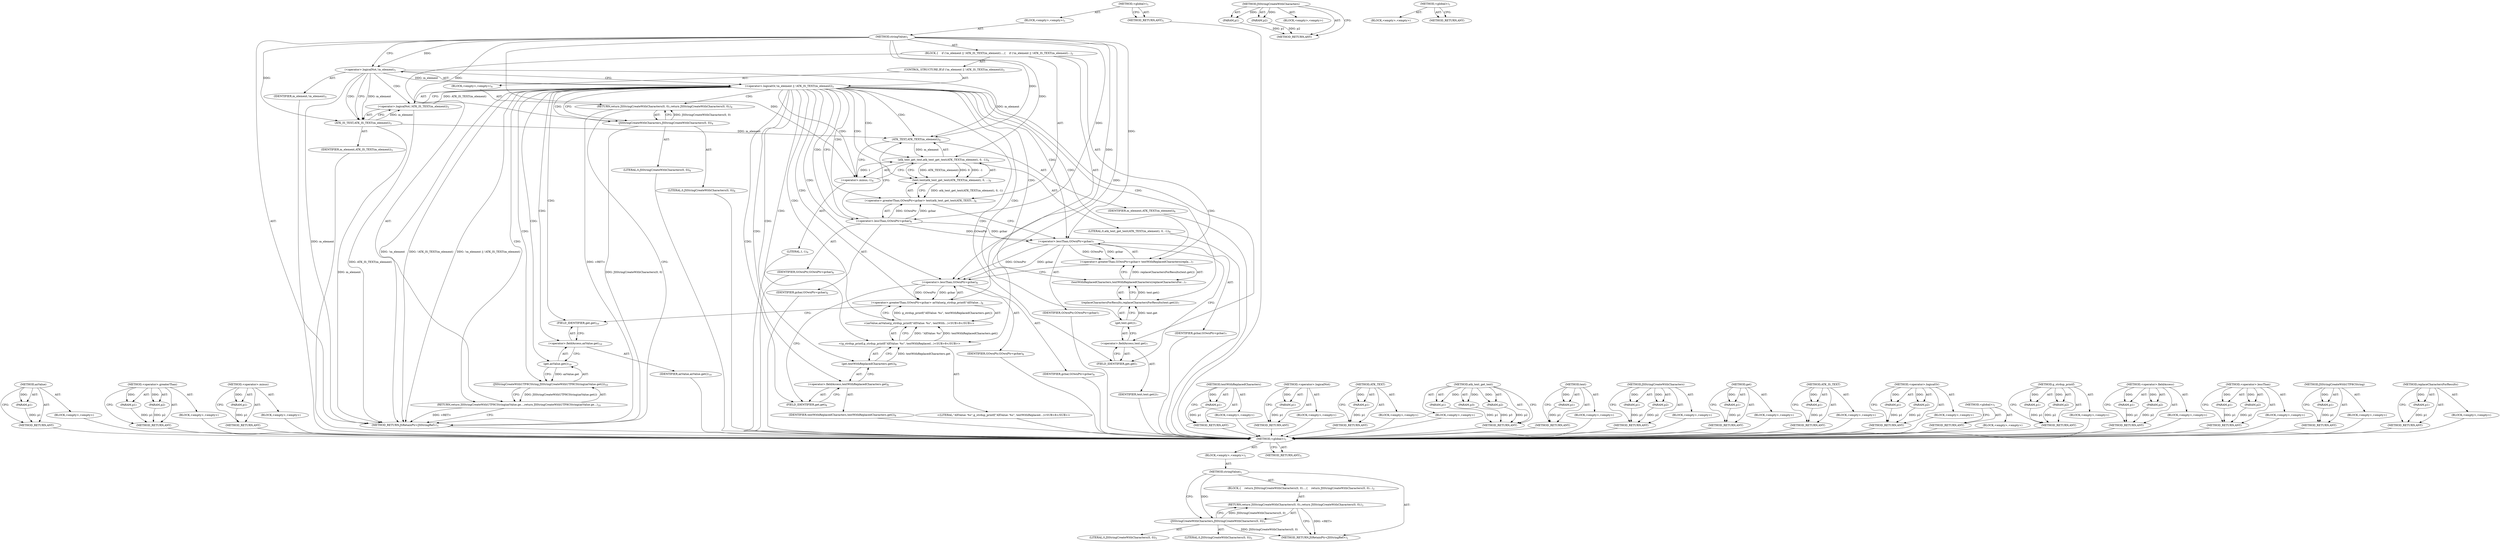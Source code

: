 digraph "replaceCharactersForResults" {
vulnerable_6 [label=<(METHOD,&lt;global&gt;)<SUB>1</SUB>>];
vulnerable_7 [label=<(BLOCK,&lt;empty&gt;,&lt;empty&gt;)<SUB>1</SUB>>];
vulnerable_8 [label=<(METHOD,stringValue)<SUB>1</SUB>>];
vulnerable_9 [label=<(BLOCK,{
    return JSStringCreateWithCharacters(0, 0)...,{
    return JSStringCreateWithCharacters(0, 0)...)<SUB>2</SUB>>];
vulnerable_10 [label=<(RETURN,return JSStringCreateWithCharacters(0, 0);,return JSStringCreateWithCharacters(0, 0);)<SUB>3</SUB>>];
vulnerable_11 [label=<(JSStringCreateWithCharacters,JSStringCreateWithCharacters(0, 0))<SUB>3</SUB>>];
vulnerable_12 [label=<(LITERAL,0,JSStringCreateWithCharacters(0, 0))<SUB>3</SUB>>];
vulnerable_13 [label=<(LITERAL,0,JSStringCreateWithCharacters(0, 0))<SUB>3</SUB>>];
vulnerable_14 [label=<(METHOD_RETURN,JSRetainPtr&lt;JSStringRef&gt;)<SUB>1</SUB>>];
vulnerable_16 [label=<(METHOD_RETURN,ANY)<SUB>1</SUB>>];
vulnerable_33 [label=<(METHOD,JSStringCreateWithCharacters)>];
vulnerable_34 [label=<(PARAM,p1)>];
vulnerable_35 [label=<(PARAM,p2)>];
vulnerable_36 [label=<(BLOCK,&lt;empty&gt;,&lt;empty&gt;)>];
vulnerable_37 [label=<(METHOD_RETURN,ANY)>];
vulnerable_27 [label=<(METHOD,&lt;global&gt;)<SUB>1</SUB>>];
vulnerable_28 [label=<(BLOCK,&lt;empty&gt;,&lt;empty&gt;)>];
vulnerable_29 [label=<(METHOD_RETURN,ANY)>];
fixed_144 [label=<(METHOD,axValue)>];
fixed_145 [label=<(PARAM,p1)>];
fixed_146 [label=<(BLOCK,&lt;empty&gt;,&lt;empty&gt;)>];
fixed_147 [label=<(METHOD_RETURN,ANY)>];
fixed_99 [label=<(METHOD,&lt;operator&gt;.greaterThan)>];
fixed_100 [label=<(PARAM,p1)>];
fixed_101 [label=<(PARAM,p2)>];
fixed_102 [label=<(BLOCK,&lt;empty&gt;,&lt;empty&gt;)>];
fixed_103 [label=<(METHOD_RETURN,ANY)>];
fixed_123 [label=<(METHOD,&lt;operator&gt;.minus)>];
fixed_124 [label=<(PARAM,p1)>];
fixed_125 [label=<(BLOCK,&lt;empty&gt;,&lt;empty&gt;)>];
fixed_126 [label=<(METHOD_RETURN,ANY)>];
fixed_6 [label=<(METHOD,&lt;global&gt;)<SUB>1</SUB>>];
fixed_7 [label=<(BLOCK,&lt;empty&gt;,&lt;empty&gt;)<SUB>1</SUB>>];
fixed_8 [label=<(METHOD,stringValue)<SUB>1</SUB>>];
fixed_9 [label=<(BLOCK,{
    if (!m_element || !ATK_IS_TEXT(m_element)...,{
    if (!m_element || !ATK_IS_TEXT(m_element)...)<SUB>2</SUB>>];
fixed_10 [label=<(CONTROL_STRUCTURE,IF,if (!m_element || !ATK_IS_TEXT(m_element)))<SUB>3</SUB>>];
fixed_11 [label=<(&lt;operator&gt;.logicalOr,!m_element || !ATK_IS_TEXT(m_element))<SUB>3</SUB>>];
fixed_12 [label=<(&lt;operator&gt;.logicalNot,!m_element)<SUB>3</SUB>>];
fixed_13 [label=<(IDENTIFIER,m_element,!m_element)<SUB>3</SUB>>];
fixed_14 [label=<(&lt;operator&gt;.logicalNot,!ATK_IS_TEXT(m_element))<SUB>3</SUB>>];
fixed_15 [label=<(ATK_IS_TEXT,ATK_IS_TEXT(m_element))<SUB>3</SUB>>];
fixed_16 [label=<(IDENTIFIER,m_element,ATK_IS_TEXT(m_element))<SUB>3</SUB>>];
fixed_17 [label=<(BLOCK,&lt;empty&gt;,&lt;empty&gt;)<SUB>4</SUB>>];
fixed_18 [label=<(RETURN,return JSStringCreateWithCharacters(0, 0);,return JSStringCreateWithCharacters(0, 0);)<SUB>4</SUB>>];
fixed_19 [label=<(JSStringCreateWithCharacters,JSStringCreateWithCharacters(0, 0))<SUB>4</SUB>>];
fixed_20 [label=<(LITERAL,0,JSStringCreateWithCharacters(0, 0))<SUB>4</SUB>>];
fixed_21 [label=<(LITERAL,0,JSStringCreateWithCharacters(0, 0))<SUB>4</SUB>>];
fixed_22 [label=<(&lt;operator&gt;.greaterThan,GOwnPtr&lt;gchar&gt; text(atk_text_get_text(ATK_TEXT(...)<SUB>6</SUB>>];
fixed_23 [label=<(&lt;operator&gt;.lessThan,GOwnPtr&lt;gchar)<SUB>6</SUB>>];
fixed_24 [label=<(IDENTIFIER,GOwnPtr,GOwnPtr&lt;gchar)<SUB>6</SUB>>];
fixed_25 [label=<(IDENTIFIER,gchar,GOwnPtr&lt;gchar)<SUB>6</SUB>>];
fixed_26 [label=<(text,text(atk_text_get_text(ATK_TEXT(m_element), 0, ...)<SUB>6</SUB>>];
fixed_27 [label=<(atk_text_get_text,atk_text_get_text(ATK_TEXT(m_element), 0, -1))<SUB>6</SUB>>];
fixed_28 [label=<(ATK_TEXT,ATK_TEXT(m_element))<SUB>6</SUB>>];
fixed_29 [label=<(IDENTIFIER,m_element,ATK_TEXT(m_element))<SUB>6</SUB>>];
fixed_30 [label=<(LITERAL,0,atk_text_get_text(ATK_TEXT(m_element), 0, -1))<SUB>6</SUB>>];
fixed_31 [label=<(&lt;operator&gt;.minus,-1)<SUB>6</SUB>>];
fixed_32 [label=<(LITERAL,1,-1)<SUB>6</SUB>>];
fixed_33 [label=<(&lt;operator&gt;.greaterThan,GOwnPtr&lt;gchar&gt; textWithReplacedCharacters(repla...)<SUB>7</SUB>>];
fixed_34 [label=<(&lt;operator&gt;.lessThan,GOwnPtr&lt;gchar)<SUB>7</SUB>>];
fixed_35 [label=<(IDENTIFIER,GOwnPtr,GOwnPtr&lt;gchar)<SUB>7</SUB>>];
fixed_36 [label=<(IDENTIFIER,gchar,GOwnPtr&lt;gchar)<SUB>7</SUB>>];
fixed_37 [label=<(textWithReplacedCharacters,textWithReplacedCharacters(replaceCharactersFor...)<SUB>7</SUB>>];
fixed_38 [label=<(replaceCharactersForResults,replaceCharactersForResults(text.get()))<SUB>7</SUB>>];
fixed_39 [label=<(get,text.get())<SUB>7</SUB>>];
fixed_40 [label=<(&lt;operator&gt;.fieldAccess,text.get)<SUB>7</SUB>>];
fixed_41 [label=<(IDENTIFIER,text,text.get())<SUB>7</SUB>>];
fixed_42 [label=<(FIELD_IDENTIFIER,get,get)<SUB>7</SUB>>];
fixed_43 [label=<(&lt;operator&gt;.greaterThan,GOwnPtr&lt;gchar&gt; axValue(g_strdup_printf(&quot;AXValue...)<SUB>8</SUB>>];
fixed_44 [label=<(&lt;operator&gt;.lessThan,GOwnPtr&lt;gchar)<SUB>8</SUB>>];
fixed_45 [label=<(IDENTIFIER,GOwnPtr,GOwnPtr&lt;gchar)<SUB>8</SUB>>];
fixed_46 [label=<(IDENTIFIER,gchar,GOwnPtr&lt;gchar)<SUB>8</SUB>>];
fixed_47 [label="<(axValue,axValue(g_strdup_printf(&quot;AXValue: %s&quot;, textWith...)<SUB>8</SUB>>"];
fixed_48 [label="<(g_strdup_printf,g_strdup_printf(&quot;AXValue: %s&quot;, textWithReplaced...)<SUB>8</SUB>>"];
fixed_49 [label="<(LITERAL,&quot;AXValue: %s&quot;,g_strdup_printf(&quot;AXValue: %s&quot;, textWithReplaced...)<SUB>8</SUB>>"];
fixed_50 [label=<(get,textWithReplacedCharacters.get())<SUB>8</SUB>>];
fixed_51 [label=<(&lt;operator&gt;.fieldAccess,textWithReplacedCharacters.get)<SUB>8</SUB>>];
fixed_52 [label=<(IDENTIFIER,textWithReplacedCharacters,textWithReplacedCharacters.get())<SUB>8</SUB>>];
fixed_53 [label=<(FIELD_IDENTIFIER,get,get)<SUB>8</SUB>>];
fixed_54 [label=<(RETURN,return JSStringCreateWithUTF8CString(axValue.ge...,return JSStringCreateWithUTF8CString(axValue.ge...)<SUB>10</SUB>>];
fixed_55 [label=<(JSStringCreateWithUTF8CString,JSStringCreateWithUTF8CString(axValue.get()))<SUB>10</SUB>>];
fixed_56 [label=<(get,axValue.get())<SUB>10</SUB>>];
fixed_57 [label=<(&lt;operator&gt;.fieldAccess,axValue.get)<SUB>10</SUB>>];
fixed_58 [label=<(IDENTIFIER,axValue,axValue.get())<SUB>10</SUB>>];
fixed_59 [label=<(FIELD_IDENTIFIER,get,get)<SUB>10</SUB>>];
fixed_60 [label=<(METHOD_RETURN,JSRetainPtr&lt;JSStringRef&gt;)<SUB>1</SUB>>];
fixed_62 [label=<(METHOD_RETURN,ANY)<SUB>1</SUB>>];
fixed_127 [label=<(METHOD,textWithReplacedCharacters)>];
fixed_128 [label=<(PARAM,p1)>];
fixed_129 [label=<(BLOCK,&lt;empty&gt;,&lt;empty&gt;)>];
fixed_130 [label=<(METHOD_RETURN,ANY)>];
fixed_86 [label=<(METHOD,&lt;operator&gt;.logicalNot)>];
fixed_87 [label=<(PARAM,p1)>];
fixed_88 [label=<(BLOCK,&lt;empty&gt;,&lt;empty&gt;)>];
fixed_89 [label=<(METHOD_RETURN,ANY)>];
fixed_119 [label=<(METHOD,ATK_TEXT)>];
fixed_120 [label=<(PARAM,p1)>];
fixed_121 [label=<(BLOCK,&lt;empty&gt;,&lt;empty&gt;)>];
fixed_122 [label=<(METHOD_RETURN,ANY)>];
fixed_113 [label=<(METHOD,atk_text_get_text)>];
fixed_114 [label=<(PARAM,p1)>];
fixed_115 [label=<(PARAM,p2)>];
fixed_116 [label=<(PARAM,p3)>];
fixed_117 [label=<(BLOCK,&lt;empty&gt;,&lt;empty&gt;)>];
fixed_118 [label=<(METHOD_RETURN,ANY)>];
fixed_109 [label=<(METHOD,text)>];
fixed_110 [label=<(PARAM,p1)>];
fixed_111 [label=<(BLOCK,&lt;empty&gt;,&lt;empty&gt;)>];
fixed_112 [label=<(METHOD_RETURN,ANY)>];
fixed_94 [label=<(METHOD,JSStringCreateWithCharacters)>];
fixed_95 [label=<(PARAM,p1)>];
fixed_96 [label=<(PARAM,p2)>];
fixed_97 [label=<(BLOCK,&lt;empty&gt;,&lt;empty&gt;)>];
fixed_98 [label=<(METHOD_RETURN,ANY)>];
fixed_135 [label=<(METHOD,get)>];
fixed_136 [label=<(PARAM,p1)>];
fixed_137 [label=<(BLOCK,&lt;empty&gt;,&lt;empty&gt;)>];
fixed_138 [label=<(METHOD_RETURN,ANY)>];
fixed_90 [label=<(METHOD,ATK_IS_TEXT)>];
fixed_91 [label=<(PARAM,p1)>];
fixed_92 [label=<(BLOCK,&lt;empty&gt;,&lt;empty&gt;)>];
fixed_93 [label=<(METHOD_RETURN,ANY)>];
fixed_81 [label=<(METHOD,&lt;operator&gt;.logicalOr)>];
fixed_82 [label=<(PARAM,p1)>];
fixed_83 [label=<(PARAM,p2)>];
fixed_84 [label=<(BLOCK,&lt;empty&gt;,&lt;empty&gt;)>];
fixed_85 [label=<(METHOD_RETURN,ANY)>];
fixed_75 [label=<(METHOD,&lt;global&gt;)<SUB>1</SUB>>];
fixed_76 [label=<(BLOCK,&lt;empty&gt;,&lt;empty&gt;)>];
fixed_77 [label=<(METHOD_RETURN,ANY)>];
fixed_148 [label=<(METHOD,g_strdup_printf)>];
fixed_149 [label=<(PARAM,p1)>];
fixed_150 [label=<(PARAM,p2)>];
fixed_151 [label=<(BLOCK,&lt;empty&gt;,&lt;empty&gt;)>];
fixed_152 [label=<(METHOD_RETURN,ANY)>];
fixed_139 [label=<(METHOD,&lt;operator&gt;.fieldAccess)>];
fixed_140 [label=<(PARAM,p1)>];
fixed_141 [label=<(PARAM,p2)>];
fixed_142 [label=<(BLOCK,&lt;empty&gt;,&lt;empty&gt;)>];
fixed_143 [label=<(METHOD_RETURN,ANY)>];
fixed_104 [label=<(METHOD,&lt;operator&gt;.lessThan)>];
fixed_105 [label=<(PARAM,p1)>];
fixed_106 [label=<(PARAM,p2)>];
fixed_107 [label=<(BLOCK,&lt;empty&gt;,&lt;empty&gt;)>];
fixed_108 [label=<(METHOD_RETURN,ANY)>];
fixed_153 [label=<(METHOD,JSStringCreateWithUTF8CString)>];
fixed_154 [label=<(PARAM,p1)>];
fixed_155 [label=<(BLOCK,&lt;empty&gt;,&lt;empty&gt;)>];
fixed_156 [label=<(METHOD_RETURN,ANY)>];
fixed_131 [label=<(METHOD,replaceCharactersForResults)>];
fixed_132 [label=<(PARAM,p1)>];
fixed_133 [label=<(BLOCK,&lt;empty&gt;,&lt;empty&gt;)>];
fixed_134 [label=<(METHOD_RETURN,ANY)>];
vulnerable_6 -> vulnerable_7  [key=0, label="AST: "];
vulnerable_6 -> vulnerable_16  [key=0, label="AST: "];
vulnerable_6 -> vulnerable_16  [key=1, label="CFG: "];
vulnerable_7 -> vulnerable_8  [key=0, label="AST: "];
vulnerable_8 -> vulnerable_9  [key=0, label="AST: "];
vulnerable_8 -> vulnerable_14  [key=0, label="AST: "];
vulnerable_8 -> vulnerable_11  [key=0, label="CFG: "];
vulnerable_8 -> vulnerable_11  [key=1, label="DDG: "];
vulnerable_9 -> vulnerable_10  [key=0, label="AST: "];
vulnerable_10 -> vulnerable_11  [key=0, label="AST: "];
vulnerable_10 -> vulnerable_14  [key=0, label="CFG: "];
vulnerable_10 -> vulnerable_14  [key=1, label="DDG: &lt;RET&gt;"];
vulnerable_11 -> vulnerable_12  [key=0, label="AST: "];
vulnerable_11 -> vulnerable_13  [key=0, label="AST: "];
vulnerable_11 -> vulnerable_10  [key=0, label="CFG: "];
vulnerable_11 -> vulnerable_10  [key=1, label="DDG: JSStringCreateWithCharacters(0, 0)"];
vulnerable_11 -> vulnerable_14  [key=0, label="DDG: JSStringCreateWithCharacters(0, 0)"];
vulnerable_33 -> vulnerable_34  [key=0, label="AST: "];
vulnerable_33 -> vulnerable_34  [key=1, label="DDG: "];
vulnerable_33 -> vulnerable_36  [key=0, label="AST: "];
vulnerable_33 -> vulnerable_35  [key=0, label="AST: "];
vulnerable_33 -> vulnerable_35  [key=1, label="DDG: "];
vulnerable_33 -> vulnerable_37  [key=0, label="AST: "];
vulnerable_33 -> vulnerable_37  [key=1, label="CFG: "];
vulnerable_34 -> vulnerable_37  [key=0, label="DDG: p1"];
vulnerable_35 -> vulnerable_37  [key=0, label="DDG: p2"];
vulnerable_27 -> vulnerable_28  [key=0, label="AST: "];
vulnerable_27 -> vulnerable_29  [key=0, label="AST: "];
vulnerable_27 -> vulnerable_29  [key=1, label="CFG: "];
fixed_144 -> fixed_145  [key=0, label="AST: "];
fixed_144 -> fixed_145  [key=1, label="DDG: "];
fixed_144 -> fixed_146  [key=0, label="AST: "];
fixed_144 -> fixed_147  [key=0, label="AST: "];
fixed_144 -> fixed_147  [key=1, label="CFG: "];
fixed_145 -> fixed_147  [key=0, label="DDG: p1"];
fixed_146 -> vulnerable_6  [key=0];
fixed_147 -> vulnerable_6  [key=0];
fixed_99 -> fixed_100  [key=0, label="AST: "];
fixed_99 -> fixed_100  [key=1, label="DDG: "];
fixed_99 -> fixed_102  [key=0, label="AST: "];
fixed_99 -> fixed_101  [key=0, label="AST: "];
fixed_99 -> fixed_101  [key=1, label="DDG: "];
fixed_99 -> fixed_103  [key=0, label="AST: "];
fixed_99 -> fixed_103  [key=1, label="CFG: "];
fixed_100 -> fixed_103  [key=0, label="DDG: p1"];
fixed_101 -> fixed_103  [key=0, label="DDG: p2"];
fixed_102 -> vulnerable_6  [key=0];
fixed_103 -> vulnerable_6  [key=0];
fixed_123 -> fixed_124  [key=0, label="AST: "];
fixed_123 -> fixed_124  [key=1, label="DDG: "];
fixed_123 -> fixed_125  [key=0, label="AST: "];
fixed_123 -> fixed_126  [key=0, label="AST: "];
fixed_123 -> fixed_126  [key=1, label="CFG: "];
fixed_124 -> fixed_126  [key=0, label="DDG: p1"];
fixed_125 -> vulnerable_6  [key=0];
fixed_126 -> vulnerable_6  [key=0];
fixed_6 -> fixed_7  [key=0, label="AST: "];
fixed_6 -> fixed_62  [key=0, label="AST: "];
fixed_6 -> fixed_62  [key=1, label="CFG: "];
fixed_7 -> fixed_8  [key=0, label="AST: "];
fixed_8 -> fixed_9  [key=0, label="AST: "];
fixed_8 -> fixed_60  [key=0, label="AST: "];
fixed_8 -> fixed_12  [key=0, label="CFG: "];
fixed_8 -> fixed_12  [key=1, label="DDG: "];
fixed_8 -> fixed_23  [key=0, label="DDG: "];
fixed_8 -> fixed_34  [key=0, label="DDG: "];
fixed_8 -> fixed_44  [key=0, label="DDG: "];
fixed_8 -> fixed_27  [key=0, label="DDG: "];
fixed_8 -> fixed_48  [key=0, label="DDG: "];
fixed_8 -> fixed_15  [key=0, label="DDG: "];
fixed_8 -> fixed_19  [key=0, label="DDG: "];
fixed_8 -> fixed_28  [key=0, label="DDG: "];
fixed_8 -> fixed_31  [key=0, label="DDG: "];
fixed_9 -> fixed_10  [key=0, label="AST: "];
fixed_9 -> fixed_22  [key=0, label="AST: "];
fixed_9 -> fixed_33  [key=0, label="AST: "];
fixed_9 -> fixed_43  [key=0, label="AST: "];
fixed_9 -> fixed_54  [key=0, label="AST: "];
fixed_10 -> fixed_11  [key=0, label="AST: "];
fixed_10 -> fixed_17  [key=0, label="AST: "];
fixed_11 -> fixed_12  [key=0, label="AST: "];
fixed_11 -> fixed_14  [key=0, label="AST: "];
fixed_11 -> fixed_19  [key=0, label="CFG: "];
fixed_11 -> fixed_19  [key=1, label="CDG: "];
fixed_11 -> fixed_23  [key=0, label="CFG: "];
fixed_11 -> fixed_23  [key=1, label="CDG: "];
fixed_11 -> fixed_60  [key=0, label="DDG: !m_element"];
fixed_11 -> fixed_60  [key=1, label="DDG: !ATK_IS_TEXT(m_element)"];
fixed_11 -> fixed_60  [key=2, label="DDG: !m_element || !ATK_IS_TEXT(m_element)"];
fixed_11 -> fixed_47  [key=0, label="CDG: "];
fixed_11 -> fixed_34  [key=0, label="CDG: "];
fixed_11 -> fixed_48  [key=0, label="CDG: "];
fixed_11 -> fixed_33  [key=0, label="CDG: "];
fixed_11 -> fixed_26  [key=0, label="CDG: "];
fixed_11 -> fixed_42  [key=0, label="CDG: "];
fixed_11 -> fixed_51  [key=0, label="CDG: "];
fixed_11 -> fixed_57  [key=0, label="CDG: "];
fixed_11 -> fixed_28  [key=0, label="CDG: "];
fixed_11 -> fixed_37  [key=0, label="CDG: "];
fixed_11 -> fixed_53  [key=0, label="CDG: "];
fixed_11 -> fixed_38  [key=0, label="CDG: "];
fixed_11 -> fixed_56  [key=0, label="CDG: "];
fixed_11 -> fixed_22  [key=0, label="CDG: "];
fixed_11 -> fixed_27  [key=0, label="CDG: "];
fixed_11 -> fixed_40  [key=0, label="CDG: "];
fixed_11 -> fixed_18  [key=0, label="CDG: "];
fixed_11 -> fixed_50  [key=0, label="CDG: "];
fixed_11 -> fixed_59  [key=0, label="CDG: "];
fixed_11 -> fixed_44  [key=0, label="CDG: "];
fixed_11 -> fixed_55  [key=0, label="CDG: "];
fixed_11 -> fixed_54  [key=0, label="CDG: "];
fixed_11 -> fixed_39  [key=0, label="CDG: "];
fixed_11 -> fixed_31  [key=0, label="CDG: "];
fixed_11 -> fixed_43  [key=0, label="CDG: "];
fixed_12 -> fixed_13  [key=0, label="AST: "];
fixed_12 -> fixed_11  [key=0, label="CFG: "];
fixed_12 -> fixed_11  [key=1, label="DDG: m_element"];
fixed_12 -> fixed_15  [key=0, label="CFG: "];
fixed_12 -> fixed_15  [key=1, label="DDG: m_element"];
fixed_12 -> fixed_15  [key=2, label="CDG: "];
fixed_12 -> fixed_60  [key=0, label="DDG: m_element"];
fixed_12 -> fixed_28  [key=0, label="DDG: m_element"];
fixed_12 -> fixed_14  [key=0, label="CDG: "];
fixed_13 -> vulnerable_6  [key=0];
fixed_14 -> fixed_15  [key=0, label="AST: "];
fixed_14 -> fixed_11  [key=0, label="CFG: "];
fixed_14 -> fixed_11  [key=1, label="DDG: ATK_IS_TEXT(m_element)"];
fixed_14 -> fixed_60  [key=0, label="DDG: ATK_IS_TEXT(m_element)"];
fixed_15 -> fixed_16  [key=0, label="AST: "];
fixed_15 -> fixed_14  [key=0, label="CFG: "];
fixed_15 -> fixed_14  [key=1, label="DDG: m_element"];
fixed_15 -> fixed_60  [key=0, label="DDG: m_element"];
fixed_15 -> fixed_28  [key=0, label="DDG: m_element"];
fixed_16 -> vulnerable_6  [key=0];
fixed_17 -> fixed_18  [key=0, label="AST: "];
fixed_18 -> fixed_19  [key=0, label="AST: "];
fixed_18 -> fixed_60  [key=0, label="CFG: "];
fixed_18 -> fixed_60  [key=1, label="DDG: &lt;RET&gt;"];
fixed_19 -> fixed_20  [key=0, label="AST: "];
fixed_19 -> fixed_21  [key=0, label="AST: "];
fixed_19 -> fixed_18  [key=0, label="CFG: "];
fixed_19 -> fixed_18  [key=1, label="DDG: JSStringCreateWithCharacters(0, 0)"];
fixed_19 -> fixed_60  [key=0, label="DDG: JSStringCreateWithCharacters(0, 0)"];
fixed_20 -> vulnerable_6  [key=0];
fixed_21 -> vulnerable_6  [key=0];
fixed_22 -> fixed_23  [key=0, label="AST: "];
fixed_22 -> fixed_26  [key=0, label="AST: "];
fixed_22 -> fixed_34  [key=0, label="CFG: "];
fixed_23 -> fixed_24  [key=0, label="AST: "];
fixed_23 -> fixed_25  [key=0, label="AST: "];
fixed_23 -> fixed_28  [key=0, label="CFG: "];
fixed_23 -> fixed_22  [key=0, label="DDG: GOwnPtr"];
fixed_23 -> fixed_22  [key=1, label="DDG: gchar"];
fixed_23 -> fixed_34  [key=0, label="DDG: GOwnPtr"];
fixed_23 -> fixed_34  [key=1, label="DDG: gchar"];
fixed_24 -> vulnerable_6  [key=0];
fixed_25 -> vulnerable_6  [key=0];
fixed_26 -> fixed_27  [key=0, label="AST: "];
fixed_26 -> fixed_22  [key=0, label="CFG: "];
fixed_26 -> fixed_22  [key=1, label="DDG: atk_text_get_text(ATK_TEXT(m_element), 0, -1)"];
fixed_27 -> fixed_28  [key=0, label="AST: "];
fixed_27 -> fixed_30  [key=0, label="AST: "];
fixed_27 -> fixed_31  [key=0, label="AST: "];
fixed_27 -> fixed_26  [key=0, label="CFG: "];
fixed_27 -> fixed_26  [key=1, label="DDG: ATK_TEXT(m_element)"];
fixed_27 -> fixed_26  [key=2, label="DDG: 0"];
fixed_27 -> fixed_26  [key=3, label="DDG: -1"];
fixed_28 -> fixed_29  [key=0, label="AST: "];
fixed_28 -> fixed_31  [key=0, label="CFG: "];
fixed_28 -> fixed_27  [key=0, label="DDG: m_element"];
fixed_29 -> vulnerable_6  [key=0];
fixed_30 -> vulnerable_6  [key=0];
fixed_31 -> fixed_32  [key=0, label="AST: "];
fixed_31 -> fixed_27  [key=0, label="CFG: "];
fixed_31 -> fixed_27  [key=1, label="DDG: 1"];
fixed_32 -> vulnerable_6  [key=0];
fixed_33 -> fixed_34  [key=0, label="AST: "];
fixed_33 -> fixed_37  [key=0, label="AST: "];
fixed_33 -> fixed_44  [key=0, label="CFG: "];
fixed_34 -> fixed_35  [key=0, label="AST: "];
fixed_34 -> fixed_36  [key=0, label="AST: "];
fixed_34 -> fixed_42  [key=0, label="CFG: "];
fixed_34 -> fixed_33  [key=0, label="DDG: GOwnPtr"];
fixed_34 -> fixed_33  [key=1, label="DDG: gchar"];
fixed_34 -> fixed_44  [key=0, label="DDG: GOwnPtr"];
fixed_34 -> fixed_44  [key=1, label="DDG: gchar"];
fixed_35 -> vulnerable_6  [key=0];
fixed_36 -> vulnerable_6  [key=0];
fixed_37 -> fixed_38  [key=0, label="AST: "];
fixed_37 -> fixed_33  [key=0, label="CFG: "];
fixed_37 -> fixed_33  [key=1, label="DDG: replaceCharactersForResults(text.get())"];
fixed_38 -> fixed_39  [key=0, label="AST: "];
fixed_38 -> fixed_37  [key=0, label="CFG: "];
fixed_38 -> fixed_37  [key=1, label="DDG: text.get()"];
fixed_39 -> fixed_40  [key=0, label="AST: "];
fixed_39 -> fixed_38  [key=0, label="CFG: "];
fixed_39 -> fixed_38  [key=1, label="DDG: text.get"];
fixed_40 -> fixed_41  [key=0, label="AST: "];
fixed_40 -> fixed_42  [key=0, label="AST: "];
fixed_40 -> fixed_39  [key=0, label="CFG: "];
fixed_41 -> vulnerable_6  [key=0];
fixed_42 -> fixed_40  [key=0, label="CFG: "];
fixed_43 -> fixed_44  [key=0, label="AST: "];
fixed_43 -> fixed_47  [key=0, label="AST: "];
fixed_43 -> fixed_59  [key=0, label="CFG: "];
fixed_44 -> fixed_45  [key=0, label="AST: "];
fixed_44 -> fixed_46  [key=0, label="AST: "];
fixed_44 -> fixed_53  [key=0, label="CFG: "];
fixed_44 -> fixed_43  [key=0, label="DDG: GOwnPtr"];
fixed_44 -> fixed_43  [key=1, label="DDG: gchar"];
fixed_45 -> vulnerable_6  [key=0];
fixed_46 -> vulnerable_6  [key=0];
fixed_47 -> fixed_48  [key=0, label="AST: "];
fixed_47 -> fixed_43  [key=0, label="CFG: "];
fixed_47 -> fixed_43  [key=1, label="DDG: g_strdup_printf(&quot;AXValue: %s&quot;, textWithReplacedCharacters.get())"];
fixed_48 -> fixed_49  [key=0, label="AST: "];
fixed_48 -> fixed_50  [key=0, label="AST: "];
fixed_48 -> fixed_47  [key=0, label="CFG: "];
fixed_48 -> fixed_47  [key=1, label="DDG: &quot;AXValue: %s&quot;"];
fixed_48 -> fixed_47  [key=2, label="DDG: textWithReplacedCharacters.get()"];
fixed_49 -> vulnerable_6  [key=0];
fixed_50 -> fixed_51  [key=0, label="AST: "];
fixed_50 -> fixed_48  [key=0, label="CFG: "];
fixed_50 -> fixed_48  [key=1, label="DDG: textWithReplacedCharacters.get"];
fixed_51 -> fixed_52  [key=0, label="AST: "];
fixed_51 -> fixed_53  [key=0, label="AST: "];
fixed_51 -> fixed_50  [key=0, label="CFG: "];
fixed_52 -> vulnerable_6  [key=0];
fixed_53 -> fixed_51  [key=0, label="CFG: "];
fixed_54 -> fixed_55  [key=0, label="AST: "];
fixed_54 -> fixed_60  [key=0, label="CFG: "];
fixed_54 -> fixed_60  [key=1, label="DDG: &lt;RET&gt;"];
fixed_55 -> fixed_56  [key=0, label="AST: "];
fixed_55 -> fixed_54  [key=0, label="CFG: "];
fixed_55 -> fixed_54  [key=1, label="DDG: JSStringCreateWithUTF8CString(axValue.get())"];
fixed_56 -> fixed_57  [key=0, label="AST: "];
fixed_56 -> fixed_55  [key=0, label="CFG: "];
fixed_56 -> fixed_55  [key=1, label="DDG: axValue.get"];
fixed_57 -> fixed_58  [key=0, label="AST: "];
fixed_57 -> fixed_59  [key=0, label="AST: "];
fixed_57 -> fixed_56  [key=0, label="CFG: "];
fixed_58 -> vulnerable_6  [key=0];
fixed_59 -> fixed_57  [key=0, label="CFG: "];
fixed_60 -> vulnerable_6  [key=0];
fixed_62 -> vulnerable_6  [key=0];
fixed_127 -> fixed_128  [key=0, label="AST: "];
fixed_127 -> fixed_128  [key=1, label="DDG: "];
fixed_127 -> fixed_129  [key=0, label="AST: "];
fixed_127 -> fixed_130  [key=0, label="AST: "];
fixed_127 -> fixed_130  [key=1, label="CFG: "];
fixed_128 -> fixed_130  [key=0, label="DDG: p1"];
fixed_129 -> vulnerable_6  [key=0];
fixed_130 -> vulnerable_6  [key=0];
fixed_86 -> fixed_87  [key=0, label="AST: "];
fixed_86 -> fixed_87  [key=1, label="DDG: "];
fixed_86 -> fixed_88  [key=0, label="AST: "];
fixed_86 -> fixed_89  [key=0, label="AST: "];
fixed_86 -> fixed_89  [key=1, label="CFG: "];
fixed_87 -> fixed_89  [key=0, label="DDG: p1"];
fixed_88 -> vulnerable_6  [key=0];
fixed_89 -> vulnerable_6  [key=0];
fixed_119 -> fixed_120  [key=0, label="AST: "];
fixed_119 -> fixed_120  [key=1, label="DDG: "];
fixed_119 -> fixed_121  [key=0, label="AST: "];
fixed_119 -> fixed_122  [key=0, label="AST: "];
fixed_119 -> fixed_122  [key=1, label="CFG: "];
fixed_120 -> fixed_122  [key=0, label="DDG: p1"];
fixed_121 -> vulnerable_6  [key=0];
fixed_122 -> vulnerable_6  [key=0];
fixed_113 -> fixed_114  [key=0, label="AST: "];
fixed_113 -> fixed_114  [key=1, label="DDG: "];
fixed_113 -> fixed_117  [key=0, label="AST: "];
fixed_113 -> fixed_115  [key=0, label="AST: "];
fixed_113 -> fixed_115  [key=1, label="DDG: "];
fixed_113 -> fixed_118  [key=0, label="AST: "];
fixed_113 -> fixed_118  [key=1, label="CFG: "];
fixed_113 -> fixed_116  [key=0, label="AST: "];
fixed_113 -> fixed_116  [key=1, label="DDG: "];
fixed_114 -> fixed_118  [key=0, label="DDG: p1"];
fixed_115 -> fixed_118  [key=0, label="DDG: p2"];
fixed_116 -> fixed_118  [key=0, label="DDG: p3"];
fixed_117 -> vulnerable_6  [key=0];
fixed_118 -> vulnerable_6  [key=0];
fixed_109 -> fixed_110  [key=0, label="AST: "];
fixed_109 -> fixed_110  [key=1, label="DDG: "];
fixed_109 -> fixed_111  [key=0, label="AST: "];
fixed_109 -> fixed_112  [key=0, label="AST: "];
fixed_109 -> fixed_112  [key=1, label="CFG: "];
fixed_110 -> fixed_112  [key=0, label="DDG: p1"];
fixed_111 -> vulnerable_6  [key=0];
fixed_112 -> vulnerable_6  [key=0];
fixed_94 -> fixed_95  [key=0, label="AST: "];
fixed_94 -> fixed_95  [key=1, label="DDG: "];
fixed_94 -> fixed_97  [key=0, label="AST: "];
fixed_94 -> fixed_96  [key=0, label="AST: "];
fixed_94 -> fixed_96  [key=1, label="DDG: "];
fixed_94 -> fixed_98  [key=0, label="AST: "];
fixed_94 -> fixed_98  [key=1, label="CFG: "];
fixed_95 -> fixed_98  [key=0, label="DDG: p1"];
fixed_96 -> fixed_98  [key=0, label="DDG: p2"];
fixed_97 -> vulnerable_6  [key=0];
fixed_98 -> vulnerable_6  [key=0];
fixed_135 -> fixed_136  [key=0, label="AST: "];
fixed_135 -> fixed_136  [key=1, label="DDG: "];
fixed_135 -> fixed_137  [key=0, label="AST: "];
fixed_135 -> fixed_138  [key=0, label="AST: "];
fixed_135 -> fixed_138  [key=1, label="CFG: "];
fixed_136 -> fixed_138  [key=0, label="DDG: p1"];
fixed_137 -> vulnerable_6  [key=0];
fixed_138 -> vulnerable_6  [key=0];
fixed_90 -> fixed_91  [key=0, label="AST: "];
fixed_90 -> fixed_91  [key=1, label="DDG: "];
fixed_90 -> fixed_92  [key=0, label="AST: "];
fixed_90 -> fixed_93  [key=0, label="AST: "];
fixed_90 -> fixed_93  [key=1, label="CFG: "];
fixed_91 -> fixed_93  [key=0, label="DDG: p1"];
fixed_92 -> vulnerable_6  [key=0];
fixed_93 -> vulnerable_6  [key=0];
fixed_81 -> fixed_82  [key=0, label="AST: "];
fixed_81 -> fixed_82  [key=1, label="DDG: "];
fixed_81 -> fixed_84  [key=0, label="AST: "];
fixed_81 -> fixed_83  [key=0, label="AST: "];
fixed_81 -> fixed_83  [key=1, label="DDG: "];
fixed_81 -> fixed_85  [key=0, label="AST: "];
fixed_81 -> fixed_85  [key=1, label="CFG: "];
fixed_82 -> fixed_85  [key=0, label="DDG: p1"];
fixed_83 -> fixed_85  [key=0, label="DDG: p2"];
fixed_84 -> vulnerable_6  [key=0];
fixed_85 -> vulnerable_6  [key=0];
fixed_75 -> fixed_76  [key=0, label="AST: "];
fixed_75 -> fixed_77  [key=0, label="AST: "];
fixed_75 -> fixed_77  [key=1, label="CFG: "];
fixed_76 -> vulnerable_6  [key=0];
fixed_77 -> vulnerable_6  [key=0];
fixed_148 -> fixed_149  [key=0, label="AST: "];
fixed_148 -> fixed_149  [key=1, label="DDG: "];
fixed_148 -> fixed_151  [key=0, label="AST: "];
fixed_148 -> fixed_150  [key=0, label="AST: "];
fixed_148 -> fixed_150  [key=1, label="DDG: "];
fixed_148 -> fixed_152  [key=0, label="AST: "];
fixed_148 -> fixed_152  [key=1, label="CFG: "];
fixed_149 -> fixed_152  [key=0, label="DDG: p1"];
fixed_150 -> fixed_152  [key=0, label="DDG: p2"];
fixed_151 -> vulnerable_6  [key=0];
fixed_152 -> vulnerable_6  [key=0];
fixed_139 -> fixed_140  [key=0, label="AST: "];
fixed_139 -> fixed_140  [key=1, label="DDG: "];
fixed_139 -> fixed_142  [key=0, label="AST: "];
fixed_139 -> fixed_141  [key=0, label="AST: "];
fixed_139 -> fixed_141  [key=1, label="DDG: "];
fixed_139 -> fixed_143  [key=0, label="AST: "];
fixed_139 -> fixed_143  [key=1, label="CFG: "];
fixed_140 -> fixed_143  [key=0, label="DDG: p1"];
fixed_141 -> fixed_143  [key=0, label="DDG: p2"];
fixed_142 -> vulnerable_6  [key=0];
fixed_143 -> vulnerable_6  [key=0];
fixed_104 -> fixed_105  [key=0, label="AST: "];
fixed_104 -> fixed_105  [key=1, label="DDG: "];
fixed_104 -> fixed_107  [key=0, label="AST: "];
fixed_104 -> fixed_106  [key=0, label="AST: "];
fixed_104 -> fixed_106  [key=1, label="DDG: "];
fixed_104 -> fixed_108  [key=0, label="AST: "];
fixed_104 -> fixed_108  [key=1, label="CFG: "];
fixed_105 -> fixed_108  [key=0, label="DDG: p1"];
fixed_106 -> fixed_108  [key=0, label="DDG: p2"];
fixed_107 -> vulnerable_6  [key=0];
fixed_108 -> vulnerable_6  [key=0];
fixed_153 -> fixed_154  [key=0, label="AST: "];
fixed_153 -> fixed_154  [key=1, label="DDG: "];
fixed_153 -> fixed_155  [key=0, label="AST: "];
fixed_153 -> fixed_156  [key=0, label="AST: "];
fixed_153 -> fixed_156  [key=1, label="CFG: "];
fixed_154 -> fixed_156  [key=0, label="DDG: p1"];
fixed_155 -> vulnerable_6  [key=0];
fixed_156 -> vulnerable_6  [key=0];
fixed_131 -> fixed_132  [key=0, label="AST: "];
fixed_131 -> fixed_132  [key=1, label="DDG: "];
fixed_131 -> fixed_133  [key=0, label="AST: "];
fixed_131 -> fixed_134  [key=0, label="AST: "];
fixed_131 -> fixed_134  [key=1, label="CFG: "];
fixed_132 -> fixed_134  [key=0, label="DDG: p1"];
fixed_133 -> vulnerable_6  [key=0];
fixed_134 -> vulnerable_6  [key=0];
}
